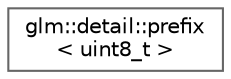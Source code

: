 digraph "Graphical Class Hierarchy"
{
 // LATEX_PDF_SIZE
  bgcolor="transparent";
  edge [fontname=Helvetica,fontsize=10,labelfontname=Helvetica,labelfontsize=10];
  node [fontname=Helvetica,fontsize=10,shape=box,height=0.2,width=0.4];
  rankdir="LR";
  Node0 [id="Node000000",label="glm::detail::prefix\l\< uint8_t \>",height=0.2,width=0.4,color="grey40", fillcolor="white", style="filled",URL="$structglm_1_1detail_1_1prefix_3_01uint8__t_01_4.html",tooltip=" "];
}
